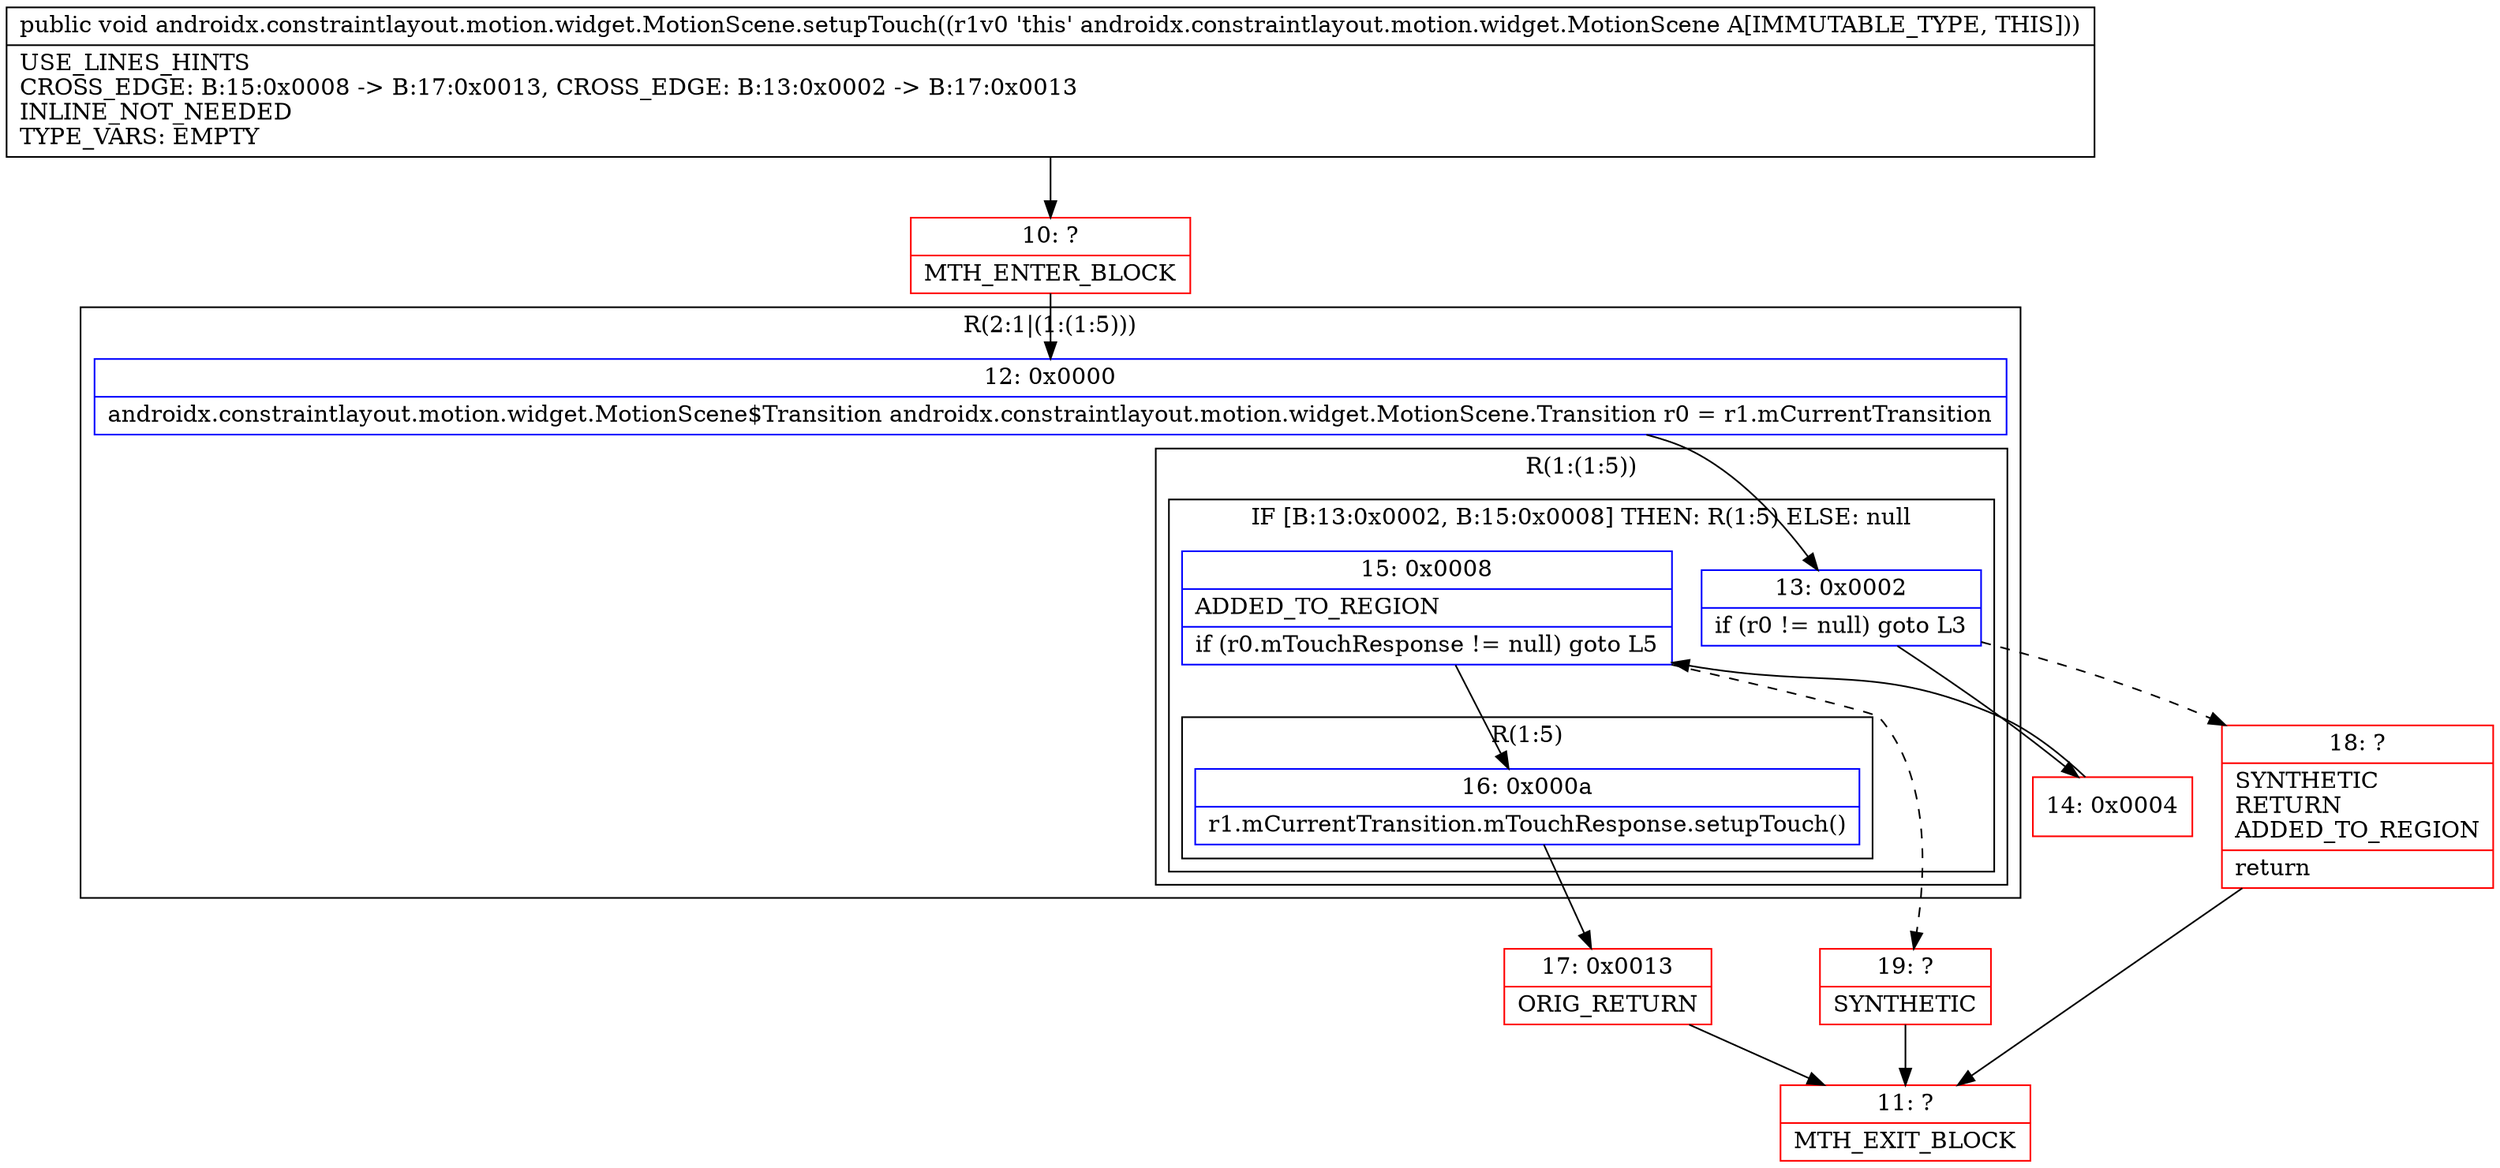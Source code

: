 digraph "CFG forandroidx.constraintlayout.motion.widget.MotionScene.setupTouch()V" {
subgraph cluster_Region_55684440 {
label = "R(2:1|(1:(1:5)))";
node [shape=record,color=blue];
Node_12 [shape=record,label="{12\:\ 0x0000|androidx.constraintlayout.motion.widget.MotionScene$Transition androidx.constraintlayout.motion.widget.MotionScene.Transition r0 = r1.mCurrentTransition\l}"];
subgraph cluster_Region_1165299172 {
label = "R(1:(1:5))";
node [shape=record,color=blue];
subgraph cluster_IfRegion_911247882 {
label = "IF [B:13:0x0002, B:15:0x0008] THEN: R(1:5) ELSE: null";
node [shape=record,color=blue];
Node_13 [shape=record,label="{13\:\ 0x0002|if (r0 != null) goto L3\l}"];
Node_15 [shape=record,label="{15\:\ 0x0008|ADDED_TO_REGION\l|if (r0.mTouchResponse != null) goto L5\l}"];
subgraph cluster_Region_1465181334 {
label = "R(1:5)";
node [shape=record,color=blue];
Node_16 [shape=record,label="{16\:\ 0x000a|r1.mCurrentTransition.mTouchResponse.setupTouch()\l}"];
}
}
}
}
Node_10 [shape=record,color=red,label="{10\:\ ?|MTH_ENTER_BLOCK\l}"];
Node_14 [shape=record,color=red,label="{14\:\ 0x0004}"];
Node_17 [shape=record,color=red,label="{17\:\ 0x0013|ORIG_RETURN\l}"];
Node_11 [shape=record,color=red,label="{11\:\ ?|MTH_EXIT_BLOCK\l}"];
Node_19 [shape=record,color=red,label="{19\:\ ?|SYNTHETIC\l}"];
Node_18 [shape=record,color=red,label="{18\:\ ?|SYNTHETIC\lRETURN\lADDED_TO_REGION\l|return\l}"];
MethodNode[shape=record,label="{public void androidx.constraintlayout.motion.widget.MotionScene.setupTouch((r1v0 'this' androidx.constraintlayout.motion.widget.MotionScene A[IMMUTABLE_TYPE, THIS]))  | USE_LINES_HINTS\lCROSS_EDGE: B:15:0x0008 \-\> B:17:0x0013, CROSS_EDGE: B:13:0x0002 \-\> B:17:0x0013\lINLINE_NOT_NEEDED\lTYPE_VARS: EMPTY\l}"];
MethodNode -> Node_10;Node_12 -> Node_13;
Node_13 -> Node_14;
Node_13 -> Node_18[style=dashed];
Node_15 -> Node_16;
Node_15 -> Node_19[style=dashed];
Node_16 -> Node_17;
Node_10 -> Node_12;
Node_14 -> Node_15;
Node_17 -> Node_11;
Node_19 -> Node_11;
Node_18 -> Node_11;
}

